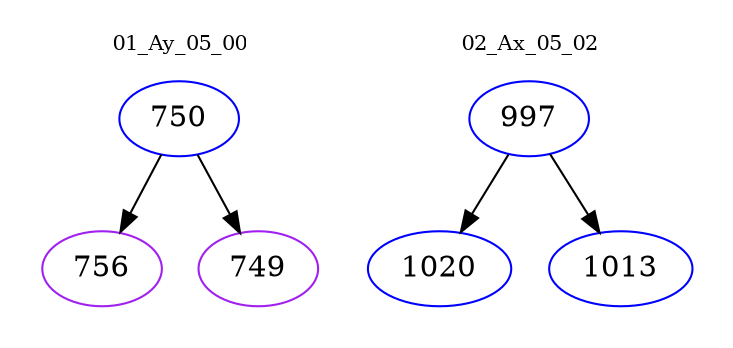 digraph{
subgraph cluster_0 {
color = white
label = "01_Ay_05_00";
fontsize=10;
T0_750 [label="750", color="blue"]
T0_750 -> T0_756 [color="black"]
T0_756 [label="756", color="purple"]
T0_750 -> T0_749 [color="black"]
T0_749 [label="749", color="purple"]
}
subgraph cluster_1 {
color = white
label = "02_Ax_05_02";
fontsize=10;
T1_997 [label="997", color="blue"]
T1_997 -> T1_1020 [color="black"]
T1_1020 [label="1020", color="blue"]
T1_997 -> T1_1013 [color="black"]
T1_1013 [label="1013", color="blue"]
}
}
